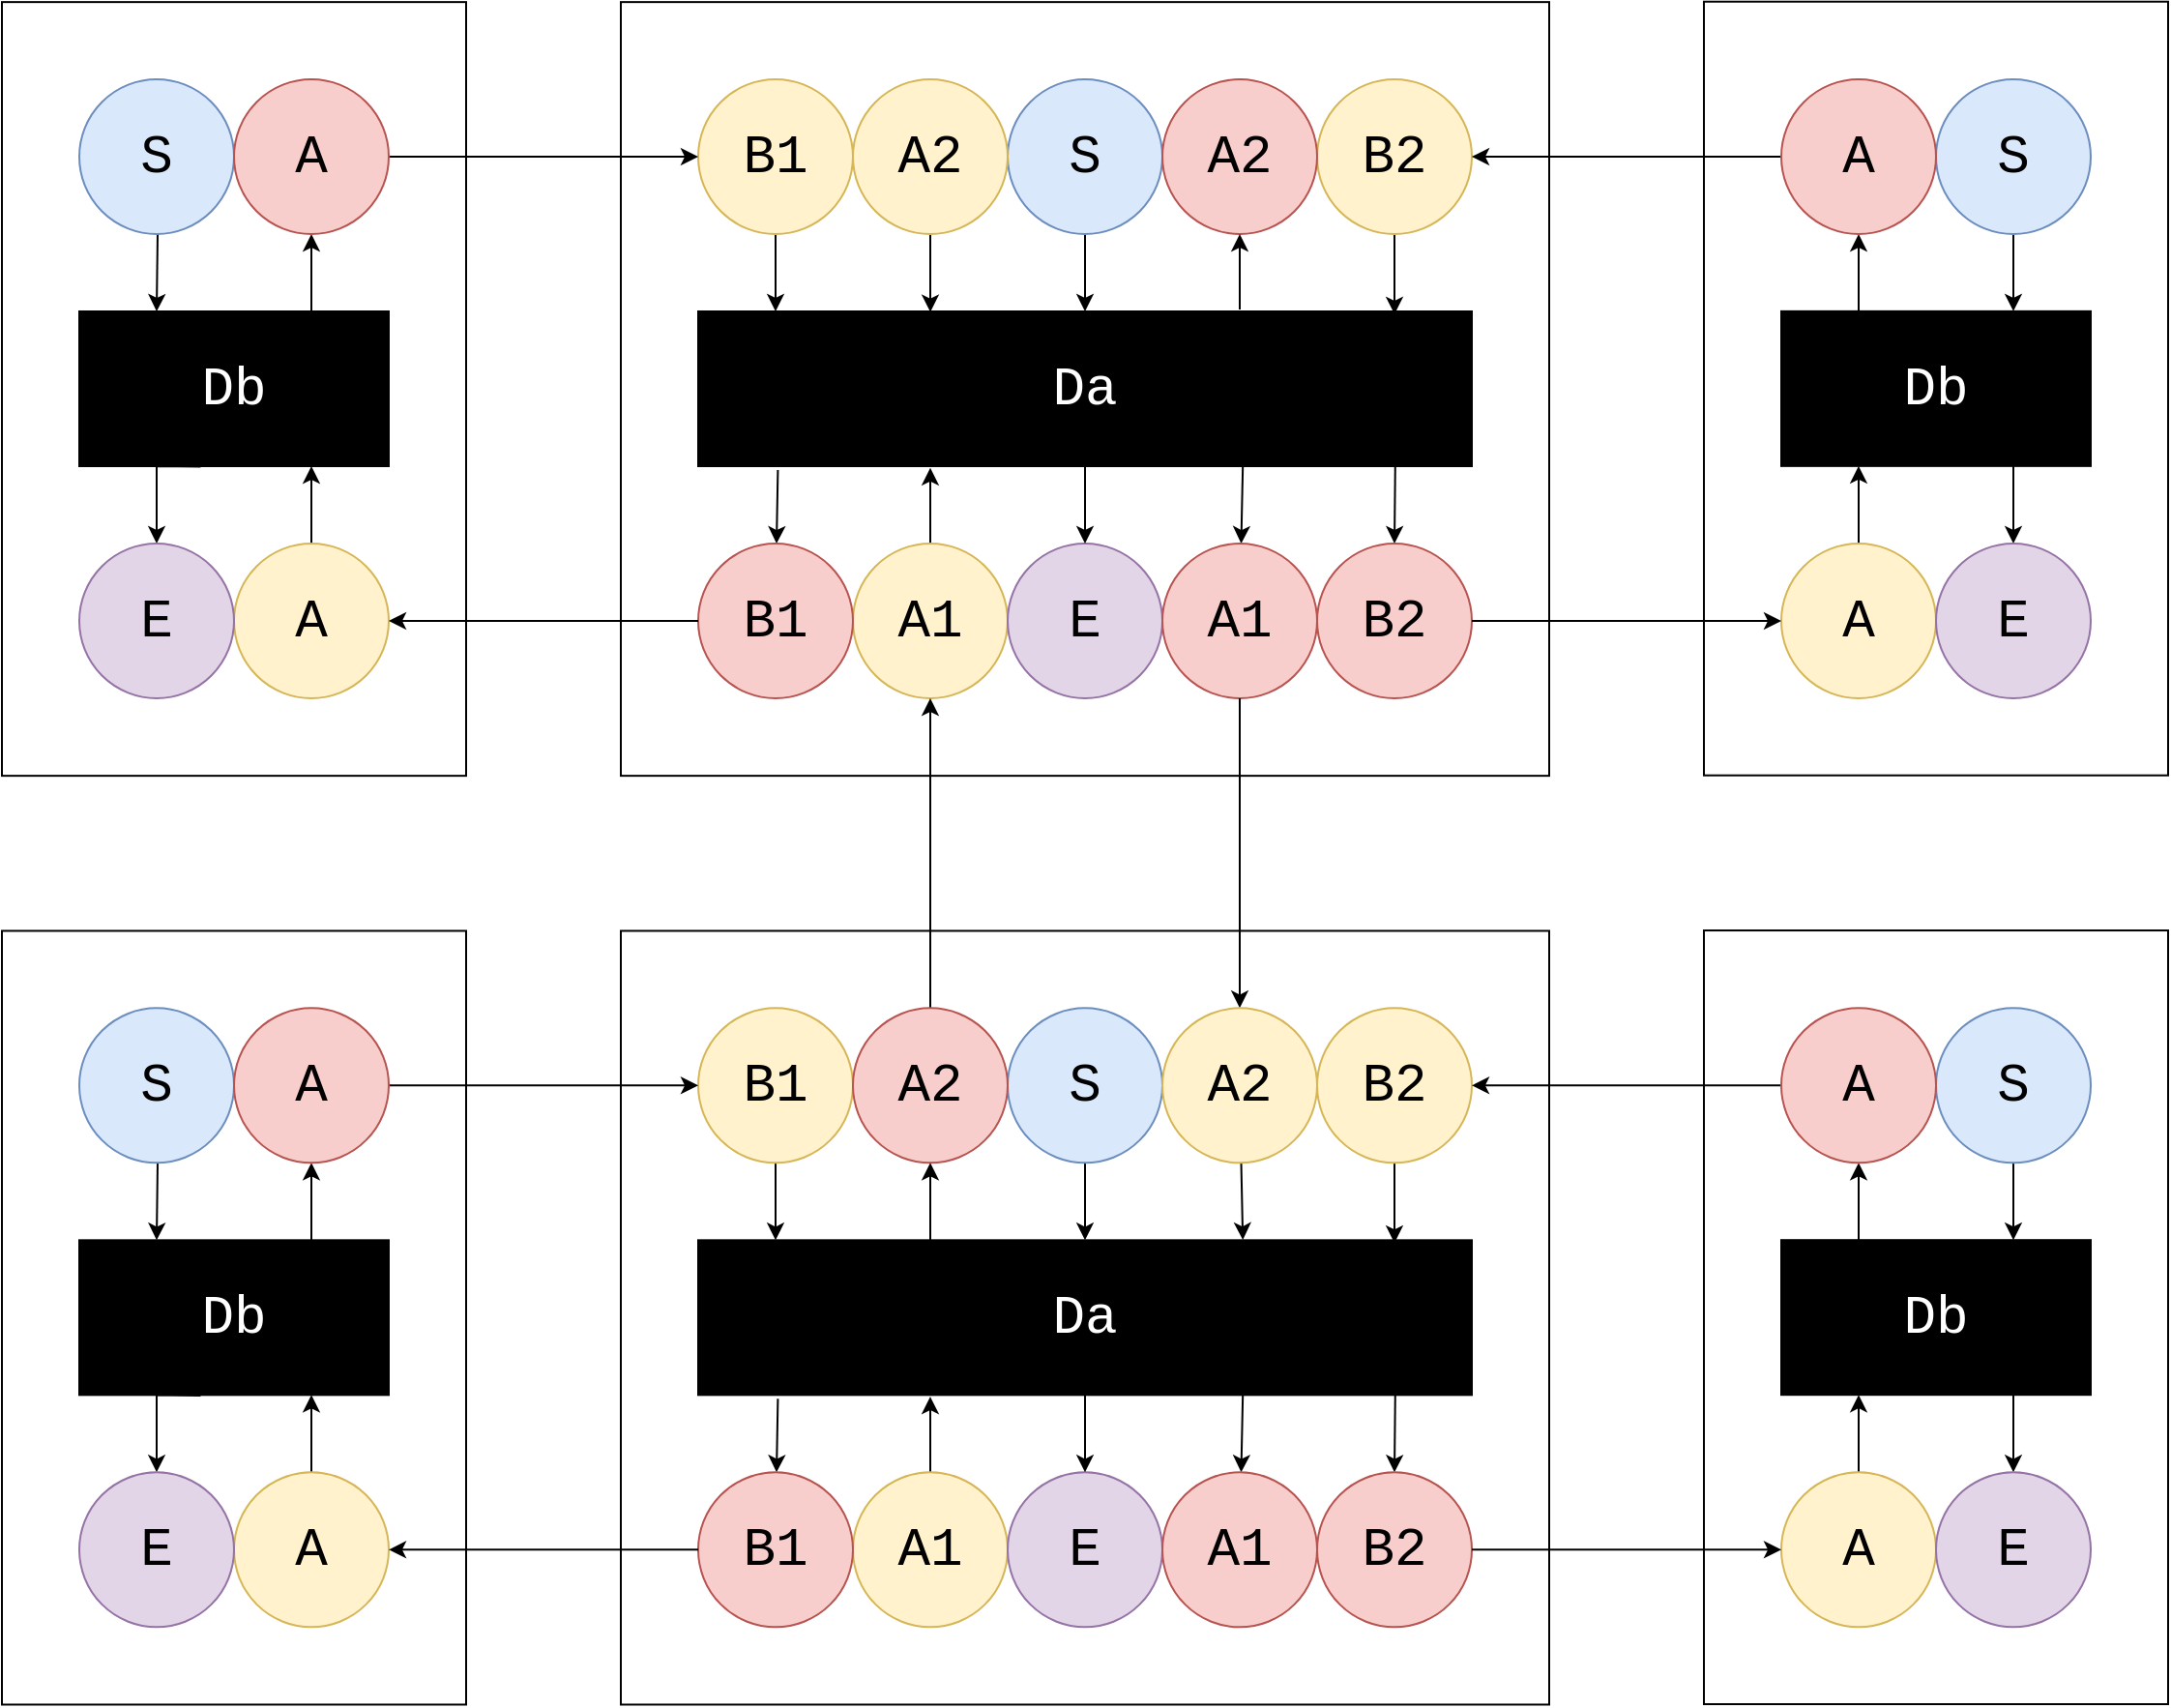 <mxfile version="10.9.5" type="device"><diagram id="igKop2vHGZM8EeoXrK0b" name="Page-1"><mxGraphModel dx="2444" dy="915" grid="1" gridSize="10" guides="1" tooltips="1" connect="1" arrows="1" fold="1" page="1" pageScale="1" pageWidth="850" pageHeight="1100" math="0" shadow="0"><root><mxCell id="0"/><mxCell id="1" parent="0"/><mxCell id="MmsOixdhA6tkevEXC6XX-23" value="" style="rounded=0;whiteSpace=wrap;html=1;fillColor=#FFFFFF;fontColor=#FFFFFF;" vertex="1" parent="1"><mxGeometry x="80" y="160.071" width="480" height="400" as="geometry"/></mxCell><mxCell id="MmsOixdhA6tkevEXC6XX-155" style="edgeStyle=none;rounded=0;orthogonalLoop=1;jettySize=auto;html=1;startArrow=none;startFill=0;endArrow=classic;endFill=1;fontColor=#FFFFFF;" edge="1" parent="1" source="MmsOixdhA6tkevEXC6XX-1" target="MmsOixdhA6tkevEXC6XX-152"><mxGeometry relative="1" as="geometry"/></mxCell><mxCell id="MmsOixdhA6tkevEXC6XX-1" value="S" style="ellipse;whiteSpace=wrap;html=1;aspect=fixed;fillColor=#dae8fc;strokeColor=#6c8ebf;fontSize=28;fontFamily=Courier New;" vertex="1" parent="1"><mxGeometry x="280" y="200" width="80" height="80" as="geometry"/></mxCell><mxCell id="MmsOixdhA6tkevEXC6XX-157" style="edgeStyle=none;rounded=0;orthogonalLoop=1;jettySize=auto;html=1;entryX=0.9;entryY=0.018;entryDx=0;entryDy=0;entryPerimeter=0;startArrow=none;startFill=0;endArrow=classic;endFill=1;fontColor=#FFFFFF;" edge="1" parent="1" source="MmsOixdhA6tkevEXC6XX-4" target="MmsOixdhA6tkevEXC6XX-152"><mxGeometry relative="1" as="geometry"/></mxCell><mxCell id="MmsOixdhA6tkevEXC6XX-4" value="&lt;div style=&quot;font-size: 28px;&quot;&gt;B2&lt;/div&gt;" style="ellipse;whiteSpace=wrap;html=1;aspect=fixed;fillColor=#fff2cc;strokeColor=#d6b656;fontSize=28;fontFamily=Courier New;" vertex="1" parent="1"><mxGeometry x="440" y="200" width="80" height="80" as="geometry"/></mxCell><mxCell id="MmsOixdhA6tkevEXC6XX-159" style="edgeStyle=none;rounded=0;orthogonalLoop=1;jettySize=auto;html=1;entryX=0.3;entryY=1.011;entryDx=0;entryDy=0;entryPerimeter=0;startArrow=none;startFill=0;endArrow=classic;endFill=1;fontColor=#FFFFFF;" edge="1" parent="1" source="MmsOixdhA6tkevEXC6XX-5" target="MmsOixdhA6tkevEXC6XX-152"><mxGeometry relative="1" as="geometry"/></mxCell><mxCell id="MmsOixdhA6tkevEXC6XX-5" value="A1" style="ellipse;whiteSpace=wrap;html=1;aspect=fixed;fillColor=#fff2cc;strokeColor=#d6b656;fontSize=28;fontFamily=Courier New;" vertex="1" parent="1"><mxGeometry x="200" y="440" width="80" height="80" as="geometry"/></mxCell><mxCell id="MmsOixdhA6tkevEXC6XX-153" style="edgeStyle=none;rounded=0;orthogonalLoop=1;jettySize=auto;html=1;entryX=0.1;entryY=0;entryDx=0;entryDy=0;entryPerimeter=0;startArrow=none;startFill=0;endArrow=classic;endFill=1;fontColor=#FFFFFF;" edge="1" parent="1" source="MmsOixdhA6tkevEXC6XX-8" target="MmsOixdhA6tkevEXC6XX-152"><mxGeometry relative="1" as="geometry"/></mxCell><mxCell id="MmsOixdhA6tkevEXC6XX-8" value="B1" style="ellipse;whiteSpace=wrap;html=1;aspect=fixed;fillColor=#fff2cc;strokeColor=#d6b656;fontSize=28;fontFamily=Courier New;" vertex="1" parent="1"><mxGeometry x="120" y="200" width="80" height="80" as="geometry"/></mxCell><mxCell id="MmsOixdhA6tkevEXC6XX-154" style="edgeStyle=none;rounded=0;orthogonalLoop=1;jettySize=auto;html=1;entryX=0.3;entryY=0.004;entryDx=0;entryDy=0;entryPerimeter=0;startArrow=none;startFill=0;endArrow=classic;endFill=1;fontColor=#FFFFFF;" edge="1" parent="1" source="MmsOixdhA6tkevEXC6XX-9" target="MmsOixdhA6tkevEXC6XX-152"><mxGeometry relative="1" as="geometry"/></mxCell><mxCell id="MmsOixdhA6tkevEXC6XX-9" value="A2" style="ellipse;whiteSpace=wrap;html=1;aspect=fixed;fillColor=#fff2cc;strokeColor=#d6b656;fontSize=28;fontFamily=Courier New;" vertex="1" parent="1"><mxGeometry x="200" y="200" width="80" height="80" as="geometry"/></mxCell><mxCell id="MmsOixdhA6tkevEXC6XX-12" value="E" style="ellipse;whiteSpace=wrap;html=1;aspect=fixed;fillColor=#e1d5e7;strokeColor=#9673a6;fontSize=28;fontFamily=Courier New;" vertex="1" parent="1"><mxGeometry x="280" y="440" width="80" height="80" as="geometry"/></mxCell><mxCell id="MmsOixdhA6tkevEXC6XX-162" style="edgeStyle=none;rounded=0;orthogonalLoop=1;jettySize=auto;html=1;entryX=0.901;entryY=0.996;entryDx=0;entryDy=0;entryPerimeter=0;startArrow=classic;startFill=1;endArrow=none;endFill=0;fontColor=#FFFFFF;" edge="1" parent="1" source="MmsOixdhA6tkevEXC6XX-13" target="MmsOixdhA6tkevEXC6XX-152"><mxGeometry relative="1" as="geometry"/></mxCell><mxCell id="MmsOixdhA6tkevEXC6XX-13" value="B2" style="ellipse;whiteSpace=wrap;html=1;aspect=fixed;fillColor=#f8cecc;strokeColor=#b85450;fontSize=28;fontFamily=Courier New;" vertex="1" parent="1"><mxGeometry x="440" y="440" width="80" height="80" as="geometry"/></mxCell><mxCell id="MmsOixdhA6tkevEXC6XX-161" style="edgeStyle=none;rounded=0;orthogonalLoop=1;jettySize=auto;html=1;entryX=0.704;entryY=0.996;entryDx=0;entryDy=0;entryPerimeter=0;startArrow=classic;startFill=1;endArrow=none;endFill=0;fontColor=#FFFFFF;" edge="1" parent="1" source="MmsOixdhA6tkevEXC6XX-14" target="MmsOixdhA6tkevEXC6XX-152"><mxGeometry relative="1" as="geometry"/></mxCell><mxCell id="MmsOixdhA6tkevEXC6XX-14" value="A1" style="ellipse;whiteSpace=wrap;html=1;aspect=fixed;fillColor=#f8cecc;strokeColor=#b85450;fontSize=28;fontFamily=Courier New;" vertex="1" parent="1"><mxGeometry x="360" y="440" width="80" height="80" as="geometry"/></mxCell><mxCell id="MmsOixdhA6tkevEXC6XX-160" style="edgeStyle=none;rounded=0;orthogonalLoop=1;jettySize=auto;html=1;entryX=0.103;entryY=1.025;entryDx=0;entryDy=0;entryPerimeter=0;startArrow=classic;startFill=1;endArrow=none;endFill=0;fontColor=#FFFFFF;" edge="1" parent="1" source="MmsOixdhA6tkevEXC6XX-15" target="MmsOixdhA6tkevEXC6XX-152"><mxGeometry relative="1" as="geometry"/></mxCell><mxCell id="MmsOixdhA6tkevEXC6XX-15" value="B1" style="ellipse;whiteSpace=wrap;html=1;aspect=fixed;fillColor=#f8cecc;strokeColor=#b85450;fontSize=28;fontFamily=Courier New;" vertex="1" parent="1"><mxGeometry x="120" y="440" width="80" height="80" as="geometry"/></mxCell><mxCell id="MmsOixdhA6tkevEXC6XX-16" value="&lt;div style=&quot;font-size: 28px;&quot;&gt;A2&lt;/div&gt;" style="ellipse;whiteSpace=wrap;html=1;aspect=fixed;fillColor=#f8cecc;strokeColor=#b85450;fontSize=28;fontFamily=Courier New;" vertex="1" parent="1"><mxGeometry x="360" y="200" width="80" height="80" as="geometry"/></mxCell><mxCell id="MmsOixdhA6tkevEXC6XX-68" value="" style="rounded=0;whiteSpace=wrap;html=1;fillColor=#FFFFFF;fontColor=#FFFFFF;" vertex="1" parent="1"><mxGeometry x="640" y="159.857" width="240" height="400" as="geometry"/></mxCell><mxCell id="MmsOixdhA6tkevEXC6XX-147" style="edgeStyle=none;rounded=0;orthogonalLoop=1;jettySize=auto;html=1;exitX=0.5;exitY=1;exitDx=0;exitDy=0;startArrow=none;startFill=0;endArrow=classic;endFill=1;fontColor=#FFFFFF;entryX=0.75;entryY=0;entryDx=0;entryDy=0;" edge="1" parent="1" source="MmsOixdhA6tkevEXC6XX-70" target="MmsOixdhA6tkevEXC6XX-163"><mxGeometry relative="1" as="geometry"><mxPoint x="782.869" y="310" as="targetPoint"/></mxGeometry></mxCell><mxCell id="MmsOixdhA6tkevEXC6XX-70" value="S" style="ellipse;whiteSpace=wrap;html=1;aspect=fixed;fillColor=#dae8fc;strokeColor=#6c8ebf;fontSize=28;fontFamily=Courier New;" vertex="1" parent="1"><mxGeometry x="760" y="200" width="80" height="80" as="geometry"/></mxCell><mxCell id="MmsOixdhA6tkevEXC6XX-92" style="rounded=0;orthogonalLoop=1;jettySize=auto;html=1;startArrow=none;startFill=0;endArrow=classic;endFill=1;fontColor=#FFFFFF;exitX=0.75;exitY=1;exitDx=0;exitDy=0;" edge="1" parent="1" source="MmsOixdhA6tkevEXC6XX-163" target="MmsOixdhA6tkevEXC6XX-81"><mxGeometry relative="1" as="geometry"><mxPoint x="772.296" y="390" as="sourcePoint"/></mxGeometry></mxCell><mxCell id="MmsOixdhA6tkevEXC6XX-148" style="edgeStyle=none;rounded=0;orthogonalLoop=1;jettySize=auto;html=1;exitX=0.25;exitY=0;exitDx=0;exitDy=0;entryX=0.5;entryY=1;entryDx=0;entryDy=0;startArrow=none;startFill=0;endArrow=classic;endFill=1;fontColor=#FFFFFF;" edge="1" parent="1" source="MmsOixdhA6tkevEXC6XX-163" target="MmsOixdhA6tkevEXC6XX-87"><mxGeometry relative="1" as="geometry"><mxPoint x="739.857" y="310" as="sourcePoint"/></mxGeometry></mxCell><mxCell id="MmsOixdhA6tkevEXC6XX-149" style="edgeStyle=none;rounded=0;orthogonalLoop=1;jettySize=auto;html=1;exitX=0.5;exitY=0;exitDx=0;exitDy=0;startArrow=none;startFill=0;endArrow=classic;endFill=1;fontColor=#FFFFFF;entryX=0.25;entryY=1;entryDx=0;entryDy=0;" edge="1" parent="1" source="MmsOixdhA6tkevEXC6XX-77" target="MmsOixdhA6tkevEXC6XX-163"><mxGeometry relative="1" as="geometry"><mxPoint x="742.215" y="390" as="targetPoint"/></mxGeometry></mxCell><mxCell id="MmsOixdhA6tkevEXC6XX-77" value="A" style="ellipse;whiteSpace=wrap;html=1;aspect=fixed;fillColor=#fff2cc;strokeColor=#d6b656;fontSize=28;fontFamily=Courier New;" vertex="1" parent="1"><mxGeometry x="680" y="440" width="80" height="80" as="geometry"/></mxCell><mxCell id="MmsOixdhA6tkevEXC6XX-81" value="E" style="ellipse;whiteSpace=wrap;html=1;aspect=fixed;fillColor=#e1d5e7;strokeColor=#9673a6;fontSize=28;fontFamily=Courier New;" vertex="1" parent="1"><mxGeometry x="760" y="440" width="80" height="80" as="geometry"/></mxCell><mxCell id="MmsOixdhA6tkevEXC6XX-145" style="edgeStyle=none;rounded=0;orthogonalLoop=1;jettySize=auto;html=1;exitX=0;exitY=0.5;exitDx=0;exitDy=0;startArrow=none;startFill=0;endArrow=classic;endFill=1;fontColor=#FFFFFF;" edge="1" parent="1" source="MmsOixdhA6tkevEXC6XX-87" target="MmsOixdhA6tkevEXC6XX-4"><mxGeometry relative="1" as="geometry"/></mxCell><mxCell id="MmsOixdhA6tkevEXC6XX-87" value="A" style="ellipse;whiteSpace=wrap;html=1;aspect=fixed;fillColor=#f8cecc;strokeColor=#b85450;fontSize=28;fontFamily=Courier New;" vertex="1" parent="1"><mxGeometry x="680" y="200" width="80" height="80" as="geometry"/></mxCell><mxCell id="MmsOixdhA6tkevEXC6XX-103" value="" style="rounded=0;whiteSpace=wrap;html=1;fillColor=#FFFFFF;fontColor=#FFFFFF;" vertex="1" parent="1"><mxGeometry x="-240" y="160.071" width="240" height="400" as="geometry"/></mxCell><mxCell id="MmsOixdhA6tkevEXC6XX-114" style="rounded=0;orthogonalLoop=1;jettySize=auto;html=1;startArrow=none;startFill=0;endArrow=classic;endFill=1;fontColor=#FFFFFF;entryX=0.25;entryY=0;entryDx=0;entryDy=0;" edge="1" parent="1" source="MmsOixdhA6tkevEXC6XX-105" target="MmsOixdhA6tkevEXC6XX-151"><mxGeometry relative="1" as="geometry"><mxPoint x="-137.286" y="310" as="targetPoint"/></mxGeometry></mxCell><mxCell id="MmsOixdhA6tkevEXC6XX-105" value="S" style="ellipse;whiteSpace=wrap;html=1;aspect=fixed;fillColor=#dae8fc;strokeColor=#6c8ebf;fontSize=28;fontFamily=Courier New;" vertex="1" parent="1"><mxGeometry x="-200" y="200" width="80" height="80" as="geometry"/></mxCell><mxCell id="MmsOixdhA6tkevEXC6XX-107" style="rounded=0;orthogonalLoop=1;jettySize=auto;html=1;startArrow=none;startFill=0;endArrow=classic;endFill=1;fontColor=#FFFFFF;exitX=0.25;exitY=1;exitDx=0;exitDy=0;" edge="1" parent="1" target="MmsOixdhA6tkevEXC6XX-111"><mxGeometry relative="1" as="geometry"><mxPoint x="-137.286" y="400.286" as="sourcePoint"/><Array as="points"><mxPoint x="-160" y="400"/></Array></mxGeometry></mxCell><mxCell id="MmsOixdhA6tkevEXC6XX-131" style="rounded=0;orthogonalLoop=1;jettySize=auto;html=1;exitX=0.75;exitY=0;exitDx=0;exitDy=0;entryX=0.5;entryY=1;entryDx=0;entryDy=0;startArrow=none;startFill=0;endArrow=classic;endFill=1;fontColor=#FFFFFF;" edge="1" parent="1" source="MmsOixdhA6tkevEXC6XX-151" target="MmsOixdhA6tkevEXC6XX-112"><mxGeometry relative="1" as="geometry"><mxPoint x="-92.714" y="310" as="sourcePoint"/></mxGeometry></mxCell><mxCell id="MmsOixdhA6tkevEXC6XX-133" style="rounded=0;orthogonalLoop=1;jettySize=auto;html=1;exitX=0.5;exitY=0;exitDx=0;exitDy=0;startArrow=none;startFill=0;endArrow=classic;endFill=1;fontColor=#FFFFFF;entryX=0.75;entryY=1;entryDx=0;entryDy=0;" edge="1" parent="1" source="MmsOixdhA6tkevEXC6XX-110" target="MmsOixdhA6tkevEXC6XX-151"><mxGeometry relative="1" as="geometry"><mxPoint x="-92.714" y="400.286" as="targetPoint"/></mxGeometry></mxCell><mxCell id="MmsOixdhA6tkevEXC6XX-110" value="A" style="ellipse;whiteSpace=wrap;html=1;aspect=fixed;fillColor=#fff2cc;strokeColor=#d6b656;fontSize=28;fontFamily=Courier New;" vertex="1" parent="1"><mxGeometry x="-120" y="440" width="80" height="80" as="geometry"/></mxCell><mxCell id="MmsOixdhA6tkevEXC6XX-111" value="E" style="ellipse;whiteSpace=wrap;html=1;aspect=fixed;fillColor=#e1d5e7;strokeColor=#9673a6;fontSize=28;fontFamily=Courier New;" vertex="1" parent="1"><mxGeometry x="-200" y="440" width="80" height="80" as="geometry"/></mxCell><mxCell id="MmsOixdhA6tkevEXC6XX-135" style="edgeStyle=none;rounded=0;orthogonalLoop=1;jettySize=auto;html=1;exitX=1;exitY=0.5;exitDx=0;exitDy=0;startArrow=none;startFill=0;endArrow=classic;endFill=1;fontColor=#FFFFFF;" edge="1" parent="1" source="MmsOixdhA6tkevEXC6XX-112" target="MmsOixdhA6tkevEXC6XX-8"><mxGeometry relative="1" as="geometry"/></mxCell><mxCell id="MmsOixdhA6tkevEXC6XX-112" value="A" style="ellipse;whiteSpace=wrap;html=1;aspect=fixed;fillColor=#f8cecc;strokeColor=#b85450;fontSize=28;fontFamily=Courier New;" vertex="1" parent="1"><mxGeometry x="-120" y="200" width="80" height="80" as="geometry"/></mxCell><mxCell id="MmsOixdhA6tkevEXC6XX-136" style="edgeStyle=none;rounded=0;orthogonalLoop=1;jettySize=auto;html=1;startArrow=none;startFill=0;endArrow=classic;endFill=1;fontColor=#FFFFFF;" edge="1" parent="1" source="MmsOixdhA6tkevEXC6XX-15" target="MmsOixdhA6tkevEXC6XX-110"><mxGeometry relative="1" as="geometry"/></mxCell><mxCell id="MmsOixdhA6tkevEXC6XX-146" style="edgeStyle=none;rounded=0;orthogonalLoop=1;jettySize=auto;html=1;exitX=1;exitY=0.5;exitDx=0;exitDy=0;startArrow=none;startFill=0;endArrow=classic;endFill=1;fontColor=#FFFFFF;" edge="1" parent="1" source="MmsOixdhA6tkevEXC6XX-13" target="MmsOixdhA6tkevEXC6XX-77"><mxGeometry relative="1" as="geometry"/></mxCell><mxCell id="MmsOixdhA6tkevEXC6XX-151" value="Db" style="rounded=0;whiteSpace=wrap;html=1;fillColor=#000000;fontColor=#FFFFFF;fontSize=28;fontFamily=Courier New;" vertex="1" parent="1"><mxGeometry x="-200" y="320" width="160" height="80" as="geometry"/></mxCell><mxCell id="MmsOixdhA6tkevEXC6XX-156" style="edgeStyle=none;rounded=0;orthogonalLoop=1;jettySize=auto;html=1;entryX=0.5;entryY=1;entryDx=0;entryDy=0;startArrow=none;startFill=0;endArrow=classic;endFill=1;fontColor=#FFFFFF;" edge="1" parent="1" target="MmsOixdhA6tkevEXC6XX-16"><mxGeometry relative="1" as="geometry"><mxPoint x="400" y="319" as="sourcePoint"/></mxGeometry></mxCell><mxCell id="MmsOixdhA6tkevEXC6XX-158" style="edgeStyle=none;rounded=0;orthogonalLoop=1;jettySize=auto;html=1;startArrow=none;startFill=0;endArrow=classic;endFill=1;fontColor=#FFFFFF;" edge="1" parent="1" source="MmsOixdhA6tkevEXC6XX-152" target="MmsOixdhA6tkevEXC6XX-12"><mxGeometry relative="1" as="geometry"/></mxCell><mxCell id="MmsOixdhA6tkevEXC6XX-152" value="Da" style="rounded=0;whiteSpace=wrap;html=1;fillColor=#000000;fontColor=#FFFFFF;fontSize=28;fontFamily=Courier New;" vertex="1" parent="1"><mxGeometry x="120" y="320" width="400" height="80" as="geometry"/></mxCell><mxCell id="MmsOixdhA6tkevEXC6XX-163" value="Db" style="rounded=0;whiteSpace=wrap;html=1;fillColor=#000000;fontColor=#FFFFFF;fontSize=28;fontFamily=Courier New;" vertex="1" parent="1"><mxGeometry x="680" y="319.929" width="160" height="80" as="geometry"/></mxCell><mxCell id="MmsOixdhA6tkevEXC6XX-164" value="" style="rounded=0;whiteSpace=wrap;html=1;fillColor=#FFFFFF;fontColor=#FFFFFF;" vertex="1" parent="1"><mxGeometry x="80" y="640.238" width="480" height="400" as="geometry"/></mxCell><mxCell id="MmsOixdhA6tkevEXC6XX-165" style="edgeStyle=none;rounded=0;orthogonalLoop=1;jettySize=auto;html=1;startArrow=none;startFill=0;endArrow=classic;endFill=1;fontColor=#FFFFFF;" edge="1" parent="1" source="MmsOixdhA6tkevEXC6XX-166" target="MmsOixdhA6tkevEXC6XX-208"><mxGeometry relative="1" as="geometry"/></mxCell><mxCell id="MmsOixdhA6tkevEXC6XX-166" value="S" style="ellipse;whiteSpace=wrap;html=1;aspect=fixed;fillColor=#dae8fc;strokeColor=#6c8ebf;fontSize=28;fontFamily=Courier New;" vertex="1" parent="1"><mxGeometry x="280" y="680.167" width="80" height="80" as="geometry"/></mxCell><mxCell id="MmsOixdhA6tkevEXC6XX-167" style="edgeStyle=none;rounded=0;orthogonalLoop=1;jettySize=auto;html=1;entryX=0.9;entryY=0.018;entryDx=0;entryDy=0;entryPerimeter=0;startArrow=none;startFill=0;endArrow=classic;endFill=1;fontColor=#FFFFFF;" edge="1" parent="1" source="MmsOixdhA6tkevEXC6XX-168" target="MmsOixdhA6tkevEXC6XX-208"><mxGeometry relative="1" as="geometry"/></mxCell><mxCell id="MmsOixdhA6tkevEXC6XX-168" value="&lt;div style=&quot;font-size: 28px;&quot;&gt;B2&lt;/div&gt;" style="ellipse;whiteSpace=wrap;html=1;aspect=fixed;fillColor=#fff2cc;strokeColor=#d6b656;fontSize=28;fontFamily=Courier New;" vertex="1" parent="1"><mxGeometry x="440" y="680.167" width="80" height="80" as="geometry"/></mxCell><mxCell id="MmsOixdhA6tkevEXC6XX-169" style="edgeStyle=none;rounded=0;orthogonalLoop=1;jettySize=auto;html=1;entryX=0.3;entryY=1.011;entryDx=0;entryDy=0;entryPerimeter=0;startArrow=none;startFill=0;endArrow=classic;endFill=1;fontColor=#FFFFFF;" edge="1" parent="1" source="MmsOixdhA6tkevEXC6XX-170" target="MmsOixdhA6tkevEXC6XX-208"><mxGeometry relative="1" as="geometry"/></mxCell><mxCell id="MmsOixdhA6tkevEXC6XX-170" value="A1" style="ellipse;whiteSpace=wrap;html=1;aspect=fixed;fillColor=#fff2cc;strokeColor=#d6b656;fontSize=28;fontFamily=Courier New;" vertex="1" parent="1"><mxGeometry x="200" y="920.167" width="80" height="80" as="geometry"/></mxCell><mxCell id="MmsOixdhA6tkevEXC6XX-171" style="edgeStyle=none;rounded=0;orthogonalLoop=1;jettySize=auto;html=1;entryX=0.1;entryY=0;entryDx=0;entryDy=0;entryPerimeter=0;startArrow=none;startFill=0;endArrow=classic;endFill=1;fontColor=#FFFFFF;" edge="1" parent="1" source="MmsOixdhA6tkevEXC6XX-172" target="MmsOixdhA6tkevEXC6XX-208"><mxGeometry relative="1" as="geometry"/></mxCell><mxCell id="MmsOixdhA6tkevEXC6XX-172" value="B1" style="ellipse;whiteSpace=wrap;html=1;aspect=fixed;fillColor=#fff2cc;strokeColor=#d6b656;fontSize=28;fontFamily=Courier New;" vertex="1" parent="1"><mxGeometry x="120" y="680.167" width="80" height="80" as="geometry"/></mxCell><mxCell id="MmsOixdhA6tkevEXC6XX-173" style="edgeStyle=none;rounded=0;orthogonalLoop=1;jettySize=auto;html=1;entryX=0.704;entryY=-0.002;entryDx=0;entryDy=0;entryPerimeter=0;startArrow=none;startFill=0;endArrow=classic;endFill=1;fontColor=#FFFFFF;" edge="1" parent="1" source="MmsOixdhA6tkevEXC6XX-174" target="MmsOixdhA6tkevEXC6XX-208"><mxGeometry relative="1" as="geometry"/></mxCell><mxCell id="MmsOixdhA6tkevEXC6XX-211" style="edgeStyle=none;rounded=0;orthogonalLoop=1;jettySize=auto;html=1;entryX=0.5;entryY=1;entryDx=0;entryDy=0;startArrow=classic;startFill=1;endArrow=none;endFill=0;fontColor=#FFFFFF;exitX=0.5;exitY=0;exitDx=0;exitDy=0;" edge="1" parent="1" source="MmsOixdhA6tkevEXC6XX-174" target="MmsOixdhA6tkevEXC6XX-14"><mxGeometry relative="1" as="geometry"/></mxCell><mxCell id="MmsOixdhA6tkevEXC6XX-174" value="A2" style="ellipse;whiteSpace=wrap;html=1;aspect=fixed;fillColor=#fff2cc;strokeColor=#d6b656;fontSize=28;fontFamily=Courier New;" vertex="1" parent="1"><mxGeometry x="360" y="680.167" width="80" height="80" as="geometry"/></mxCell><mxCell id="MmsOixdhA6tkevEXC6XX-175" value="E" style="ellipse;whiteSpace=wrap;html=1;aspect=fixed;fillColor=#e1d5e7;strokeColor=#9673a6;fontSize=28;fontFamily=Courier New;" vertex="1" parent="1"><mxGeometry x="280" y="920.167" width="80" height="80" as="geometry"/></mxCell><mxCell id="MmsOixdhA6tkevEXC6XX-176" style="edgeStyle=none;rounded=0;orthogonalLoop=1;jettySize=auto;html=1;entryX=0.901;entryY=0.996;entryDx=0;entryDy=0;entryPerimeter=0;startArrow=classic;startFill=1;endArrow=none;endFill=0;fontColor=#FFFFFF;" edge="1" parent="1" source="MmsOixdhA6tkevEXC6XX-177" target="MmsOixdhA6tkevEXC6XX-208"><mxGeometry relative="1" as="geometry"/></mxCell><mxCell id="MmsOixdhA6tkevEXC6XX-177" value="B2" style="ellipse;whiteSpace=wrap;html=1;aspect=fixed;fillColor=#f8cecc;strokeColor=#b85450;fontSize=28;fontFamily=Courier New;" vertex="1" parent="1"><mxGeometry x="440" y="920.167" width="80" height="80" as="geometry"/></mxCell><mxCell id="MmsOixdhA6tkevEXC6XX-178" style="edgeStyle=none;rounded=0;orthogonalLoop=1;jettySize=auto;html=1;entryX=0.704;entryY=0.996;entryDx=0;entryDy=0;entryPerimeter=0;startArrow=classic;startFill=1;endArrow=none;endFill=0;fontColor=#FFFFFF;" edge="1" parent="1" source="MmsOixdhA6tkevEXC6XX-179" target="MmsOixdhA6tkevEXC6XX-208"><mxGeometry relative="1" as="geometry"/></mxCell><mxCell id="MmsOixdhA6tkevEXC6XX-179" value="A1" style="ellipse;whiteSpace=wrap;html=1;aspect=fixed;fillColor=#f8cecc;strokeColor=#b85450;fontSize=28;fontFamily=Courier New;" vertex="1" parent="1"><mxGeometry x="360" y="920.167" width="80" height="80" as="geometry"/></mxCell><mxCell id="MmsOixdhA6tkevEXC6XX-180" style="edgeStyle=none;rounded=0;orthogonalLoop=1;jettySize=auto;html=1;entryX=0.103;entryY=1.025;entryDx=0;entryDy=0;entryPerimeter=0;startArrow=classic;startFill=1;endArrow=none;endFill=0;fontColor=#FFFFFF;" edge="1" parent="1" source="MmsOixdhA6tkevEXC6XX-181" target="MmsOixdhA6tkevEXC6XX-208"><mxGeometry relative="1" as="geometry"/></mxCell><mxCell id="MmsOixdhA6tkevEXC6XX-181" value="B1" style="ellipse;whiteSpace=wrap;html=1;aspect=fixed;fillColor=#f8cecc;strokeColor=#b85450;fontSize=28;fontFamily=Courier New;" vertex="1" parent="1"><mxGeometry x="120" y="920.167" width="80" height="80" as="geometry"/></mxCell><mxCell id="MmsOixdhA6tkevEXC6XX-210" style="edgeStyle=none;rounded=0;orthogonalLoop=1;jettySize=auto;html=1;entryX=0.5;entryY=1;entryDx=0;entryDy=0;startArrow=none;startFill=0;endArrow=classic;endFill=1;fontColor=#FFFFFF;" edge="1" parent="1" source="MmsOixdhA6tkevEXC6XX-182" target="MmsOixdhA6tkevEXC6XX-5"><mxGeometry relative="1" as="geometry"/></mxCell><mxCell id="MmsOixdhA6tkevEXC6XX-182" value="&lt;div style=&quot;font-size: 28px;&quot;&gt;A2&lt;/div&gt;" style="ellipse;whiteSpace=wrap;html=1;aspect=fixed;fillColor=#f8cecc;strokeColor=#b85450;fontSize=28;fontFamily=Courier New;" vertex="1" parent="1"><mxGeometry x="200" y="680.167" width="80" height="80" as="geometry"/></mxCell><mxCell id="MmsOixdhA6tkevEXC6XX-183" value="" style="rounded=0;whiteSpace=wrap;html=1;fillColor=#FFFFFF;fontColor=#FFFFFF;" vertex="1" parent="1"><mxGeometry x="640" y="640.024" width="240" height="400" as="geometry"/></mxCell><mxCell id="MmsOixdhA6tkevEXC6XX-184" style="edgeStyle=none;rounded=0;orthogonalLoop=1;jettySize=auto;html=1;exitX=0.5;exitY=1;exitDx=0;exitDy=0;startArrow=none;startFill=0;endArrow=classic;endFill=1;fontColor=#FFFFFF;entryX=0.75;entryY=0;entryDx=0;entryDy=0;" edge="1" parent="1" source="MmsOixdhA6tkevEXC6XX-185" target="MmsOixdhA6tkevEXC6XX-209"><mxGeometry relative="1" as="geometry"><mxPoint x="782.869" y="790.167" as="targetPoint"/></mxGeometry></mxCell><mxCell id="MmsOixdhA6tkevEXC6XX-185" value="S" style="ellipse;whiteSpace=wrap;html=1;aspect=fixed;fillColor=#dae8fc;strokeColor=#6c8ebf;fontSize=28;fontFamily=Courier New;" vertex="1" parent="1"><mxGeometry x="760" y="680.167" width="80" height="80" as="geometry"/></mxCell><mxCell id="MmsOixdhA6tkevEXC6XX-186" style="rounded=0;orthogonalLoop=1;jettySize=auto;html=1;startArrow=none;startFill=0;endArrow=classic;endFill=1;fontColor=#FFFFFF;exitX=0.75;exitY=1;exitDx=0;exitDy=0;" edge="1" parent="1" source="MmsOixdhA6tkevEXC6XX-209" target="MmsOixdhA6tkevEXC6XX-190"><mxGeometry relative="1" as="geometry"><mxPoint x="772.296" y="870.167" as="sourcePoint"/></mxGeometry></mxCell><mxCell id="MmsOixdhA6tkevEXC6XX-187" style="edgeStyle=none;rounded=0;orthogonalLoop=1;jettySize=auto;html=1;exitX=0.25;exitY=0;exitDx=0;exitDy=0;entryX=0.5;entryY=1;entryDx=0;entryDy=0;startArrow=none;startFill=0;endArrow=classic;endFill=1;fontColor=#FFFFFF;" edge="1" parent="1" source="MmsOixdhA6tkevEXC6XX-209" target="MmsOixdhA6tkevEXC6XX-192"><mxGeometry relative="1" as="geometry"><mxPoint x="739.857" y="790.167" as="sourcePoint"/></mxGeometry></mxCell><mxCell id="MmsOixdhA6tkevEXC6XX-188" style="edgeStyle=none;rounded=0;orthogonalLoop=1;jettySize=auto;html=1;exitX=0.5;exitY=0;exitDx=0;exitDy=0;startArrow=none;startFill=0;endArrow=classic;endFill=1;fontColor=#FFFFFF;entryX=0.25;entryY=1;entryDx=0;entryDy=0;" edge="1" parent="1" source="MmsOixdhA6tkevEXC6XX-189" target="MmsOixdhA6tkevEXC6XX-209"><mxGeometry relative="1" as="geometry"><mxPoint x="742.215" y="870.167" as="targetPoint"/></mxGeometry></mxCell><mxCell id="MmsOixdhA6tkevEXC6XX-189" value="A" style="ellipse;whiteSpace=wrap;html=1;aspect=fixed;fillColor=#fff2cc;strokeColor=#d6b656;fontSize=28;fontFamily=Courier New;" vertex="1" parent="1"><mxGeometry x="680" y="920.167" width="80" height="80" as="geometry"/></mxCell><mxCell id="MmsOixdhA6tkevEXC6XX-190" value="E" style="ellipse;whiteSpace=wrap;html=1;aspect=fixed;fillColor=#e1d5e7;strokeColor=#9673a6;fontSize=28;fontFamily=Courier New;" vertex="1" parent="1"><mxGeometry x="760" y="920.167" width="80" height="80" as="geometry"/></mxCell><mxCell id="MmsOixdhA6tkevEXC6XX-191" style="edgeStyle=none;rounded=0;orthogonalLoop=1;jettySize=auto;html=1;exitX=0;exitY=0.5;exitDx=0;exitDy=0;startArrow=none;startFill=0;endArrow=classic;endFill=1;fontColor=#FFFFFF;" edge="1" parent="1" source="MmsOixdhA6tkevEXC6XX-192" target="MmsOixdhA6tkevEXC6XX-168"><mxGeometry relative="1" as="geometry"/></mxCell><mxCell id="MmsOixdhA6tkevEXC6XX-192" value="A" style="ellipse;whiteSpace=wrap;html=1;aspect=fixed;fillColor=#f8cecc;strokeColor=#b85450;fontSize=28;fontFamily=Courier New;" vertex="1" parent="1"><mxGeometry x="680" y="680.167" width="80" height="80" as="geometry"/></mxCell><mxCell id="MmsOixdhA6tkevEXC6XX-193" value="" style="rounded=0;whiteSpace=wrap;html=1;fillColor=#FFFFFF;fontColor=#FFFFFF;" vertex="1" parent="1"><mxGeometry x="-240" y="640.238" width="240" height="400" as="geometry"/></mxCell><mxCell id="MmsOixdhA6tkevEXC6XX-194" style="rounded=0;orthogonalLoop=1;jettySize=auto;html=1;startArrow=none;startFill=0;endArrow=classic;endFill=1;fontColor=#FFFFFF;entryX=0.25;entryY=0;entryDx=0;entryDy=0;" edge="1" parent="1" source="MmsOixdhA6tkevEXC6XX-195" target="MmsOixdhA6tkevEXC6XX-205"><mxGeometry relative="1" as="geometry"><mxPoint x="-137.286" y="790.167" as="targetPoint"/></mxGeometry></mxCell><mxCell id="MmsOixdhA6tkevEXC6XX-195" value="S" style="ellipse;whiteSpace=wrap;html=1;aspect=fixed;fillColor=#dae8fc;strokeColor=#6c8ebf;fontSize=28;fontFamily=Courier New;" vertex="1" parent="1"><mxGeometry x="-200" y="680.167" width="80" height="80" as="geometry"/></mxCell><mxCell id="MmsOixdhA6tkevEXC6XX-196" style="rounded=0;orthogonalLoop=1;jettySize=auto;html=1;startArrow=none;startFill=0;endArrow=classic;endFill=1;fontColor=#FFFFFF;exitX=0.25;exitY=1;exitDx=0;exitDy=0;" edge="1" parent="1" target="MmsOixdhA6tkevEXC6XX-200"><mxGeometry relative="1" as="geometry"><mxPoint x="-137.286" y="880.452" as="sourcePoint"/><Array as="points"><mxPoint x="-160" y="880.167"/></Array></mxGeometry></mxCell><mxCell id="MmsOixdhA6tkevEXC6XX-197" style="rounded=0;orthogonalLoop=1;jettySize=auto;html=1;exitX=0.75;exitY=0;exitDx=0;exitDy=0;entryX=0.5;entryY=1;entryDx=0;entryDy=0;startArrow=none;startFill=0;endArrow=classic;endFill=1;fontColor=#FFFFFF;" edge="1" parent="1" source="MmsOixdhA6tkevEXC6XX-205" target="MmsOixdhA6tkevEXC6XX-202"><mxGeometry relative="1" as="geometry"><mxPoint x="-92.714" y="790.167" as="sourcePoint"/></mxGeometry></mxCell><mxCell id="MmsOixdhA6tkevEXC6XX-198" style="rounded=0;orthogonalLoop=1;jettySize=auto;html=1;exitX=0.5;exitY=0;exitDx=0;exitDy=0;startArrow=none;startFill=0;endArrow=classic;endFill=1;fontColor=#FFFFFF;entryX=0.75;entryY=1;entryDx=0;entryDy=0;" edge="1" parent="1" source="MmsOixdhA6tkevEXC6XX-199" target="MmsOixdhA6tkevEXC6XX-205"><mxGeometry relative="1" as="geometry"><mxPoint x="-92.714" y="880.452" as="targetPoint"/></mxGeometry></mxCell><mxCell id="MmsOixdhA6tkevEXC6XX-199" value="A" style="ellipse;whiteSpace=wrap;html=1;aspect=fixed;fillColor=#fff2cc;strokeColor=#d6b656;fontSize=28;fontFamily=Courier New;" vertex="1" parent="1"><mxGeometry x="-120" y="920.167" width="80" height="80" as="geometry"/></mxCell><mxCell id="MmsOixdhA6tkevEXC6XX-200" value="E" style="ellipse;whiteSpace=wrap;html=1;aspect=fixed;fillColor=#e1d5e7;strokeColor=#9673a6;fontSize=28;fontFamily=Courier New;" vertex="1" parent="1"><mxGeometry x="-200" y="920.167" width="80" height="80" as="geometry"/></mxCell><mxCell id="MmsOixdhA6tkevEXC6XX-201" style="edgeStyle=none;rounded=0;orthogonalLoop=1;jettySize=auto;html=1;exitX=1;exitY=0.5;exitDx=0;exitDy=0;startArrow=none;startFill=0;endArrow=classic;endFill=1;fontColor=#FFFFFF;" edge="1" parent="1" source="MmsOixdhA6tkevEXC6XX-202" target="MmsOixdhA6tkevEXC6XX-172"><mxGeometry relative="1" as="geometry"/></mxCell><mxCell id="MmsOixdhA6tkevEXC6XX-202" value="A" style="ellipse;whiteSpace=wrap;html=1;aspect=fixed;fillColor=#f8cecc;strokeColor=#b85450;fontSize=28;fontFamily=Courier New;" vertex="1" parent="1"><mxGeometry x="-120" y="680.167" width="80" height="80" as="geometry"/></mxCell><mxCell id="MmsOixdhA6tkevEXC6XX-203" style="edgeStyle=none;rounded=0;orthogonalLoop=1;jettySize=auto;html=1;startArrow=none;startFill=0;endArrow=classic;endFill=1;fontColor=#FFFFFF;" edge="1" parent="1" source="MmsOixdhA6tkevEXC6XX-181" target="MmsOixdhA6tkevEXC6XX-199"><mxGeometry relative="1" as="geometry"/></mxCell><mxCell id="MmsOixdhA6tkevEXC6XX-204" style="edgeStyle=none;rounded=0;orthogonalLoop=1;jettySize=auto;html=1;exitX=1;exitY=0.5;exitDx=0;exitDy=0;startArrow=none;startFill=0;endArrow=classic;endFill=1;fontColor=#FFFFFF;" edge="1" parent="1" source="MmsOixdhA6tkevEXC6XX-177" target="MmsOixdhA6tkevEXC6XX-189"><mxGeometry relative="1" as="geometry"/></mxCell><mxCell id="MmsOixdhA6tkevEXC6XX-205" value="Db" style="rounded=0;whiteSpace=wrap;html=1;fillColor=#000000;fontColor=#FFFFFF;fontSize=28;fontFamily=Courier New;" vertex="1" parent="1"><mxGeometry x="-200" y="800.167" width="160" height="80" as="geometry"/></mxCell><mxCell id="MmsOixdhA6tkevEXC6XX-206" style="edgeStyle=none;rounded=0;orthogonalLoop=1;jettySize=auto;html=1;entryX=0.5;entryY=1;entryDx=0;entryDy=0;startArrow=none;startFill=0;endArrow=classic;endFill=1;fontColor=#FFFFFF;exitX=0.3;exitY=0.019;exitDx=0;exitDy=0;exitPerimeter=0;" edge="1" parent="1" target="MmsOixdhA6tkevEXC6XX-182" source="MmsOixdhA6tkevEXC6XX-208"><mxGeometry relative="1" as="geometry"><mxPoint x="400" y="799.167" as="sourcePoint"/></mxGeometry></mxCell><mxCell id="MmsOixdhA6tkevEXC6XX-207" style="edgeStyle=none;rounded=0;orthogonalLoop=1;jettySize=auto;html=1;startArrow=none;startFill=0;endArrow=classic;endFill=1;fontColor=#FFFFFF;" edge="1" parent="1" source="MmsOixdhA6tkevEXC6XX-208" target="MmsOixdhA6tkevEXC6XX-175"><mxGeometry relative="1" as="geometry"/></mxCell><mxCell id="MmsOixdhA6tkevEXC6XX-208" value="Da" style="rounded=0;whiteSpace=wrap;html=1;fillColor=#000000;fontColor=#FFFFFF;fontSize=28;fontFamily=Courier New;" vertex="1" parent="1"><mxGeometry x="120" y="800.167" width="400" height="80" as="geometry"/></mxCell><mxCell id="MmsOixdhA6tkevEXC6XX-209" value="Db" style="rounded=0;whiteSpace=wrap;html=1;fillColor=#000000;fontColor=#FFFFFF;fontSize=28;fontFamily=Courier New;" vertex="1" parent="1"><mxGeometry x="680" y="800.095" width="160" height="80" as="geometry"/></mxCell></root></mxGraphModel></diagram></mxfile>